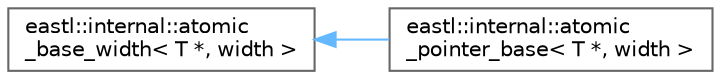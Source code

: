digraph "类继承关系图"
{
 // LATEX_PDF_SIZE
  bgcolor="transparent";
  edge [fontname=Helvetica,fontsize=10,labelfontname=Helvetica,labelfontsize=10];
  node [fontname=Helvetica,fontsize=10,shape=box,height=0.2,width=0.4];
  rankdir="LR";
  Node0 [id="Node000000",label="eastl::internal::atomic\l_base_width\< T *, width \>",height=0.2,width=0.4,color="grey40", fillcolor="white", style="filled",URL="$structeastl_1_1internal_1_1atomic__base__width.html",tooltip=" "];
  Node0 -> Node1 [id="edge811_Node000000_Node000001",dir="back",color="steelblue1",style="solid",tooltip=" "];
  Node1 [id="Node000001",label="eastl::internal::atomic\l_pointer_base\< T *, width \>",height=0.2,width=0.4,color="grey40", fillcolor="white", style="filled",URL="$structeastl_1_1internal_1_1atomic__pointer__base_3_01_t_01_5_00_01width_01_4.html",tooltip=" "];
}
